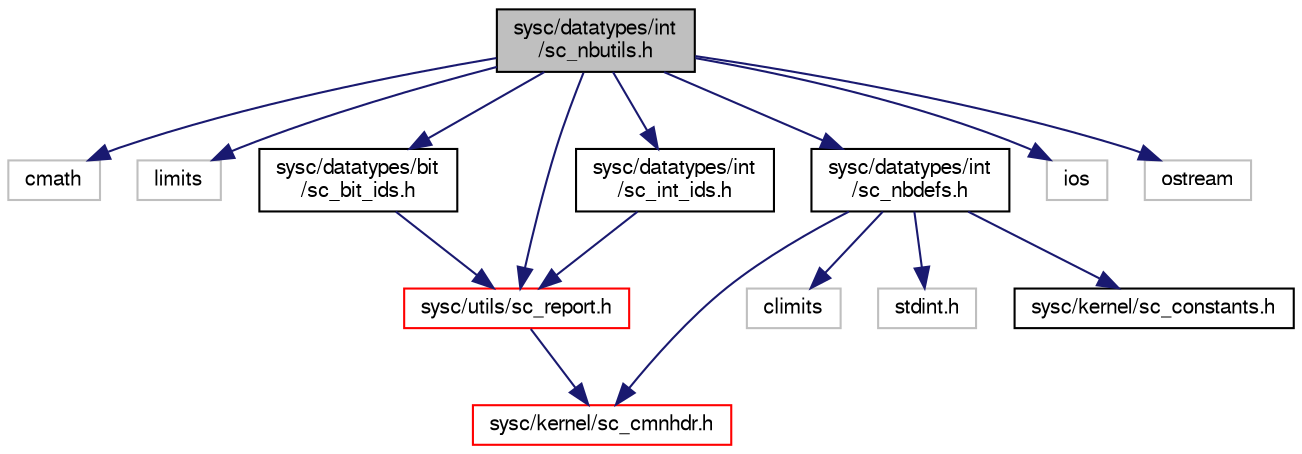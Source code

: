 digraph "sysc/datatypes/int/sc_nbutils.h"
{
  edge [fontname="FreeSans",fontsize="10",labelfontname="FreeSans",labelfontsize="10"];
  node [fontname="FreeSans",fontsize="10",shape=record];
  Node0 [label="sysc/datatypes/int\l/sc_nbutils.h",height=0.2,width=0.4,color="black", fillcolor="grey75", style="filled", fontcolor="black"];
  Node0 -> Node1 [color="midnightblue",fontsize="10",style="solid",fontname="FreeSans"];
  Node1 [label="cmath",height=0.2,width=0.4,color="grey75", fillcolor="white", style="filled"];
  Node0 -> Node2 [color="midnightblue",fontsize="10",style="solid",fontname="FreeSans"];
  Node2 [label="limits",height=0.2,width=0.4,color="grey75", fillcolor="white", style="filled"];
  Node0 -> Node3 [color="midnightblue",fontsize="10",style="solid",fontname="FreeSans"];
  Node3 [label="sysc/datatypes/bit\l/sc_bit_ids.h",height=0.2,width=0.4,color="black", fillcolor="white", style="filled",URL="$a00086.html"];
  Node3 -> Node4 [color="midnightblue",fontsize="10",style="solid",fontname="FreeSans"];
  Node4 [label="sysc/utils/sc_report.h",height=0.2,width=0.4,color="red", fillcolor="white", style="filled",URL="$a00374.html"];
  Node4 -> Node7 [color="midnightblue",fontsize="10",style="solid",fontname="FreeSans"];
  Node7 [label="sysc/kernel/sc_cmnhdr.h",height=0.2,width=0.4,color="red", fillcolor="white", style="filled",URL="$a00224.html"];
  Node0 -> Node13 [color="midnightblue",fontsize="10",style="solid",fontname="FreeSans"];
  Node13 [label="sysc/datatypes/int\l/sc_int_ids.h",height=0.2,width=0.4,color="black", fillcolor="white", style="filled",URL="$a00188.html"];
  Node13 -> Node4 [color="midnightblue",fontsize="10",style="solid",fontname="FreeSans"];
  Node0 -> Node14 [color="midnightblue",fontsize="10",style="solid",fontname="FreeSans"];
  Node14 [label="sysc/datatypes/int\l/sc_nbdefs.h",height=0.2,width=0.4,color="black", fillcolor="white", style="filled",URL="$a00194.html"];
  Node14 -> Node7 [color="midnightblue",fontsize="10",style="solid",fontname="FreeSans"];
  Node14 -> Node15 [color="midnightblue",fontsize="10",style="solid",fontname="FreeSans"];
  Node15 [label="climits",height=0.2,width=0.4,color="grey75", fillcolor="white", style="filled"];
  Node14 -> Node16 [color="midnightblue",fontsize="10",style="solid",fontname="FreeSans"];
  Node16 [label="stdint.h",height=0.2,width=0.4,color="grey75", fillcolor="white", style="filled"];
  Node14 -> Node17 [color="midnightblue",fontsize="10",style="solid",fontname="FreeSans"];
  Node17 [label="sysc/kernel/sc_constants.h",height=0.2,width=0.4,color="black", fillcolor="white", style="filled",URL="$a00227.html"];
  Node0 -> Node4 [color="midnightblue",fontsize="10",style="solid",fontname="FreeSans"];
  Node0 -> Node18 [color="midnightblue",fontsize="10",style="solid",fontname="FreeSans"];
  Node18 [label="ios",height=0.2,width=0.4,color="grey75", fillcolor="white", style="filled"];
  Node0 -> Node19 [color="midnightblue",fontsize="10",style="solid",fontname="FreeSans"];
  Node19 [label="ostream",height=0.2,width=0.4,color="grey75", fillcolor="white", style="filled"];
}
